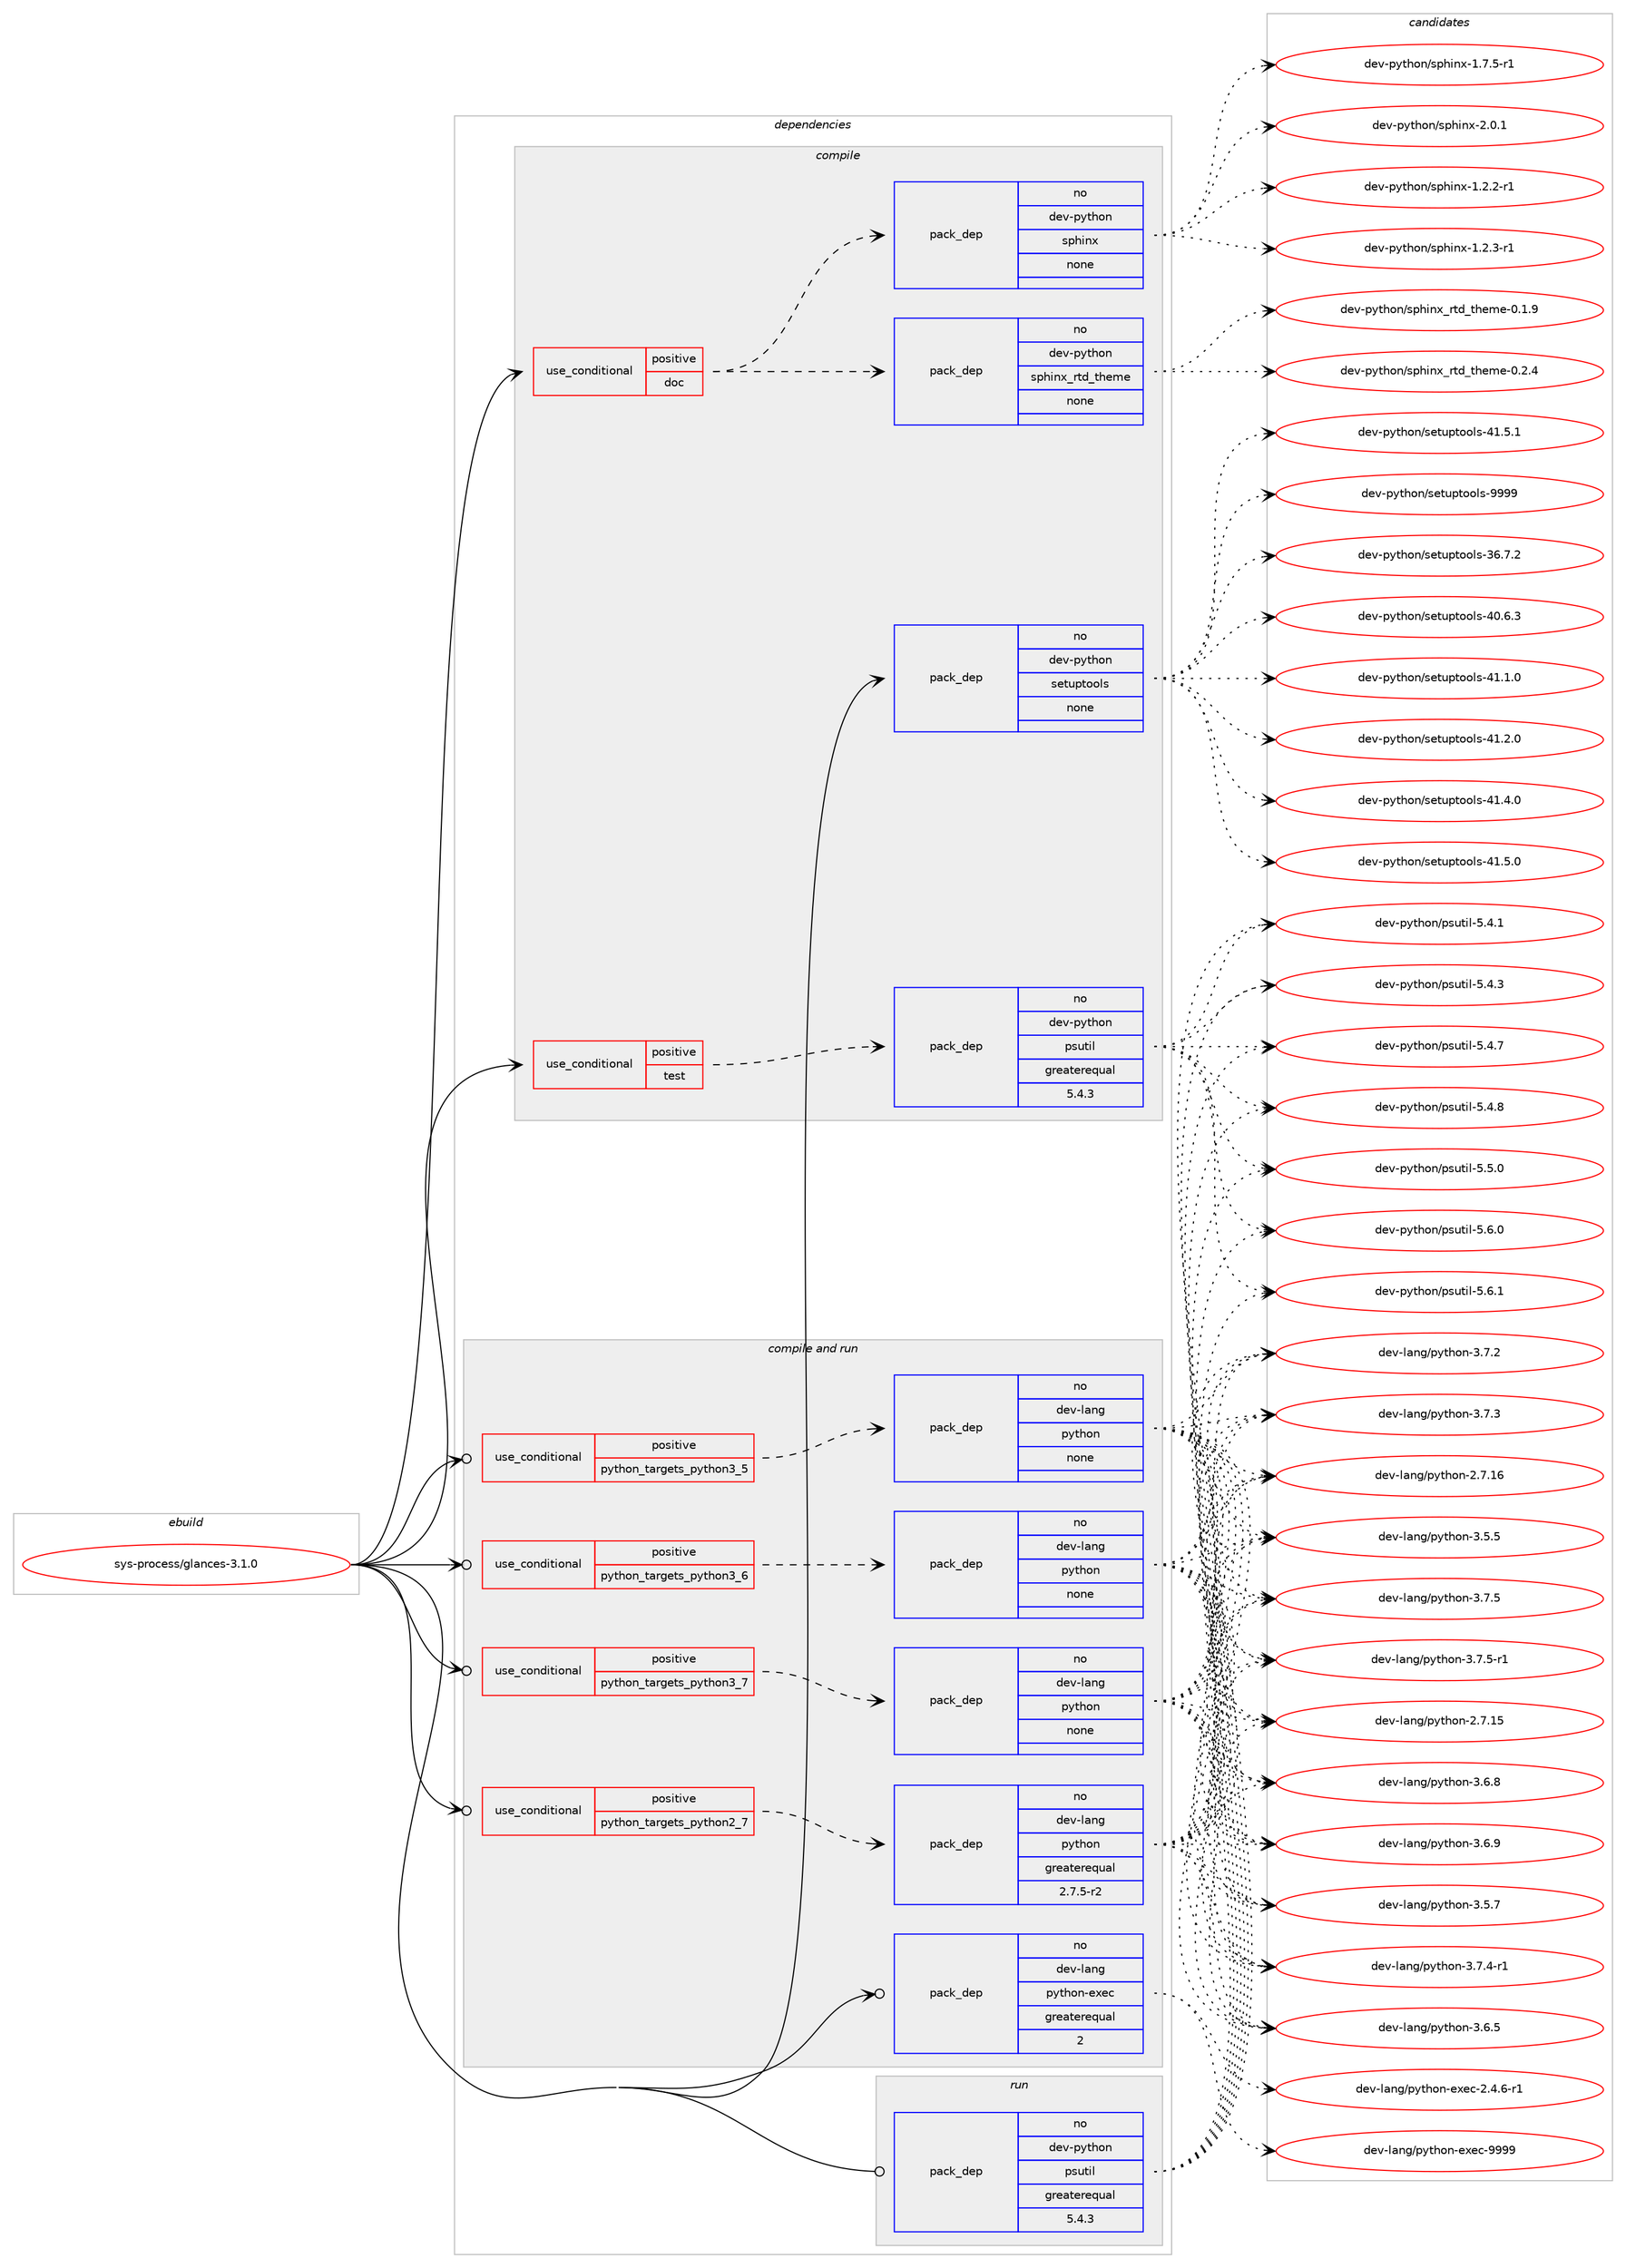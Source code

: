 digraph prolog {

# *************
# Graph options
# *************

newrank=true;
concentrate=true;
compound=true;
graph [rankdir=LR,fontname=Helvetica,fontsize=10,ranksep=1.5];#, ranksep=2.5, nodesep=0.2];
edge  [arrowhead=vee];
node  [fontname=Helvetica,fontsize=10];

# **********
# The ebuild
# **********

subgraph cluster_leftcol {
color=gray;
rank=same;
label=<<i>ebuild</i>>;
id [label="sys-process/glances-3.1.0", color=red, width=4, href="../sys-process/glances-3.1.0.svg"];
}

# ****************
# The dependencies
# ****************

subgraph cluster_midcol {
color=gray;
label=<<i>dependencies</i>>;
subgraph cluster_compile {
fillcolor="#eeeeee";
style=filled;
label=<<i>compile</i>>;
subgraph cond216256 {
dependency899754 [label=<<TABLE BORDER="0" CELLBORDER="1" CELLSPACING="0" CELLPADDING="4"><TR><TD ROWSPAN="3" CELLPADDING="10">use_conditional</TD></TR><TR><TD>positive</TD></TR><TR><TD>doc</TD></TR></TABLE>>, shape=none, color=red];
subgraph pack667660 {
dependency899755 [label=<<TABLE BORDER="0" CELLBORDER="1" CELLSPACING="0" CELLPADDING="4" WIDTH="220"><TR><TD ROWSPAN="6" CELLPADDING="30">pack_dep</TD></TR><TR><TD WIDTH="110">no</TD></TR><TR><TD>dev-python</TD></TR><TR><TD>sphinx</TD></TR><TR><TD>none</TD></TR><TR><TD></TD></TR></TABLE>>, shape=none, color=blue];
}
dependency899754:e -> dependency899755:w [weight=20,style="dashed",arrowhead="vee"];
subgraph pack667661 {
dependency899756 [label=<<TABLE BORDER="0" CELLBORDER="1" CELLSPACING="0" CELLPADDING="4" WIDTH="220"><TR><TD ROWSPAN="6" CELLPADDING="30">pack_dep</TD></TR><TR><TD WIDTH="110">no</TD></TR><TR><TD>dev-python</TD></TR><TR><TD>sphinx_rtd_theme</TD></TR><TR><TD>none</TD></TR><TR><TD></TD></TR></TABLE>>, shape=none, color=blue];
}
dependency899754:e -> dependency899756:w [weight=20,style="dashed",arrowhead="vee"];
}
id:e -> dependency899754:w [weight=20,style="solid",arrowhead="vee"];
subgraph cond216257 {
dependency899757 [label=<<TABLE BORDER="0" CELLBORDER="1" CELLSPACING="0" CELLPADDING="4"><TR><TD ROWSPAN="3" CELLPADDING="10">use_conditional</TD></TR><TR><TD>positive</TD></TR><TR><TD>test</TD></TR></TABLE>>, shape=none, color=red];
subgraph pack667662 {
dependency899758 [label=<<TABLE BORDER="0" CELLBORDER="1" CELLSPACING="0" CELLPADDING="4" WIDTH="220"><TR><TD ROWSPAN="6" CELLPADDING="30">pack_dep</TD></TR><TR><TD WIDTH="110">no</TD></TR><TR><TD>dev-python</TD></TR><TR><TD>psutil</TD></TR><TR><TD>greaterequal</TD></TR><TR><TD>5.4.3</TD></TR></TABLE>>, shape=none, color=blue];
}
dependency899757:e -> dependency899758:w [weight=20,style="dashed",arrowhead="vee"];
}
id:e -> dependency899757:w [weight=20,style="solid",arrowhead="vee"];
subgraph pack667663 {
dependency899759 [label=<<TABLE BORDER="0" CELLBORDER="1" CELLSPACING="0" CELLPADDING="4" WIDTH="220"><TR><TD ROWSPAN="6" CELLPADDING="30">pack_dep</TD></TR><TR><TD WIDTH="110">no</TD></TR><TR><TD>dev-python</TD></TR><TR><TD>setuptools</TD></TR><TR><TD>none</TD></TR><TR><TD></TD></TR></TABLE>>, shape=none, color=blue];
}
id:e -> dependency899759:w [weight=20,style="solid",arrowhead="vee"];
}
subgraph cluster_compileandrun {
fillcolor="#eeeeee";
style=filled;
label=<<i>compile and run</i>>;
subgraph cond216258 {
dependency899760 [label=<<TABLE BORDER="0" CELLBORDER="1" CELLSPACING="0" CELLPADDING="4"><TR><TD ROWSPAN="3" CELLPADDING="10">use_conditional</TD></TR><TR><TD>positive</TD></TR><TR><TD>python_targets_python2_7</TD></TR></TABLE>>, shape=none, color=red];
subgraph pack667664 {
dependency899761 [label=<<TABLE BORDER="0" CELLBORDER="1" CELLSPACING="0" CELLPADDING="4" WIDTH="220"><TR><TD ROWSPAN="6" CELLPADDING="30">pack_dep</TD></TR><TR><TD WIDTH="110">no</TD></TR><TR><TD>dev-lang</TD></TR><TR><TD>python</TD></TR><TR><TD>greaterequal</TD></TR><TR><TD>2.7.5-r2</TD></TR></TABLE>>, shape=none, color=blue];
}
dependency899760:e -> dependency899761:w [weight=20,style="dashed",arrowhead="vee"];
}
id:e -> dependency899760:w [weight=20,style="solid",arrowhead="odotvee"];
subgraph cond216259 {
dependency899762 [label=<<TABLE BORDER="0" CELLBORDER="1" CELLSPACING="0" CELLPADDING="4"><TR><TD ROWSPAN="3" CELLPADDING="10">use_conditional</TD></TR><TR><TD>positive</TD></TR><TR><TD>python_targets_python3_5</TD></TR></TABLE>>, shape=none, color=red];
subgraph pack667665 {
dependency899763 [label=<<TABLE BORDER="0" CELLBORDER="1" CELLSPACING="0" CELLPADDING="4" WIDTH="220"><TR><TD ROWSPAN="6" CELLPADDING="30">pack_dep</TD></TR><TR><TD WIDTH="110">no</TD></TR><TR><TD>dev-lang</TD></TR><TR><TD>python</TD></TR><TR><TD>none</TD></TR><TR><TD></TD></TR></TABLE>>, shape=none, color=blue];
}
dependency899762:e -> dependency899763:w [weight=20,style="dashed",arrowhead="vee"];
}
id:e -> dependency899762:w [weight=20,style="solid",arrowhead="odotvee"];
subgraph cond216260 {
dependency899764 [label=<<TABLE BORDER="0" CELLBORDER="1" CELLSPACING="0" CELLPADDING="4"><TR><TD ROWSPAN="3" CELLPADDING="10">use_conditional</TD></TR><TR><TD>positive</TD></TR><TR><TD>python_targets_python3_6</TD></TR></TABLE>>, shape=none, color=red];
subgraph pack667666 {
dependency899765 [label=<<TABLE BORDER="0" CELLBORDER="1" CELLSPACING="0" CELLPADDING="4" WIDTH="220"><TR><TD ROWSPAN="6" CELLPADDING="30">pack_dep</TD></TR><TR><TD WIDTH="110">no</TD></TR><TR><TD>dev-lang</TD></TR><TR><TD>python</TD></TR><TR><TD>none</TD></TR><TR><TD></TD></TR></TABLE>>, shape=none, color=blue];
}
dependency899764:e -> dependency899765:w [weight=20,style="dashed",arrowhead="vee"];
}
id:e -> dependency899764:w [weight=20,style="solid",arrowhead="odotvee"];
subgraph cond216261 {
dependency899766 [label=<<TABLE BORDER="0" CELLBORDER="1" CELLSPACING="0" CELLPADDING="4"><TR><TD ROWSPAN="3" CELLPADDING="10">use_conditional</TD></TR><TR><TD>positive</TD></TR><TR><TD>python_targets_python3_7</TD></TR></TABLE>>, shape=none, color=red];
subgraph pack667667 {
dependency899767 [label=<<TABLE BORDER="0" CELLBORDER="1" CELLSPACING="0" CELLPADDING="4" WIDTH="220"><TR><TD ROWSPAN="6" CELLPADDING="30">pack_dep</TD></TR><TR><TD WIDTH="110">no</TD></TR><TR><TD>dev-lang</TD></TR><TR><TD>python</TD></TR><TR><TD>none</TD></TR><TR><TD></TD></TR></TABLE>>, shape=none, color=blue];
}
dependency899766:e -> dependency899767:w [weight=20,style="dashed",arrowhead="vee"];
}
id:e -> dependency899766:w [weight=20,style="solid",arrowhead="odotvee"];
subgraph pack667668 {
dependency899768 [label=<<TABLE BORDER="0" CELLBORDER="1" CELLSPACING="0" CELLPADDING="4" WIDTH="220"><TR><TD ROWSPAN="6" CELLPADDING="30">pack_dep</TD></TR><TR><TD WIDTH="110">no</TD></TR><TR><TD>dev-lang</TD></TR><TR><TD>python-exec</TD></TR><TR><TD>greaterequal</TD></TR><TR><TD>2</TD></TR></TABLE>>, shape=none, color=blue];
}
id:e -> dependency899768:w [weight=20,style="solid",arrowhead="odotvee"];
}
subgraph cluster_run {
fillcolor="#eeeeee";
style=filled;
label=<<i>run</i>>;
subgraph pack667669 {
dependency899769 [label=<<TABLE BORDER="0" CELLBORDER="1" CELLSPACING="0" CELLPADDING="4" WIDTH="220"><TR><TD ROWSPAN="6" CELLPADDING="30">pack_dep</TD></TR><TR><TD WIDTH="110">no</TD></TR><TR><TD>dev-python</TD></TR><TR><TD>psutil</TD></TR><TR><TD>greaterequal</TD></TR><TR><TD>5.4.3</TD></TR></TABLE>>, shape=none, color=blue];
}
id:e -> dependency899769:w [weight=20,style="solid",arrowhead="odot"];
}
}

# **************
# The candidates
# **************

subgraph cluster_choices {
rank=same;
color=gray;
label=<<i>candidates</i>>;

subgraph choice667660 {
color=black;
nodesep=1;
choice10010111845112121116104111110471151121041051101204549465046504511449 [label="dev-python/sphinx-1.2.2-r1", color=red, width=4,href="../dev-python/sphinx-1.2.2-r1.svg"];
choice10010111845112121116104111110471151121041051101204549465046514511449 [label="dev-python/sphinx-1.2.3-r1", color=red, width=4,href="../dev-python/sphinx-1.2.3-r1.svg"];
choice10010111845112121116104111110471151121041051101204549465546534511449 [label="dev-python/sphinx-1.7.5-r1", color=red, width=4,href="../dev-python/sphinx-1.7.5-r1.svg"];
choice1001011184511212111610411111047115112104105110120455046484649 [label="dev-python/sphinx-2.0.1", color=red, width=4,href="../dev-python/sphinx-2.0.1.svg"];
dependency899755:e -> choice10010111845112121116104111110471151121041051101204549465046504511449:w [style=dotted,weight="100"];
dependency899755:e -> choice10010111845112121116104111110471151121041051101204549465046514511449:w [style=dotted,weight="100"];
dependency899755:e -> choice10010111845112121116104111110471151121041051101204549465546534511449:w [style=dotted,weight="100"];
dependency899755:e -> choice1001011184511212111610411111047115112104105110120455046484649:w [style=dotted,weight="100"];
}
subgraph choice667661 {
color=black;
nodesep=1;
choice10010111845112121116104111110471151121041051101209511411610095116104101109101454846494657 [label="dev-python/sphinx_rtd_theme-0.1.9", color=red, width=4,href="../dev-python/sphinx_rtd_theme-0.1.9.svg"];
choice10010111845112121116104111110471151121041051101209511411610095116104101109101454846504652 [label="dev-python/sphinx_rtd_theme-0.2.4", color=red, width=4,href="../dev-python/sphinx_rtd_theme-0.2.4.svg"];
dependency899756:e -> choice10010111845112121116104111110471151121041051101209511411610095116104101109101454846494657:w [style=dotted,weight="100"];
dependency899756:e -> choice10010111845112121116104111110471151121041051101209511411610095116104101109101454846504652:w [style=dotted,weight="100"];
}
subgraph choice667662 {
color=black;
nodesep=1;
choice1001011184511212111610411111047112115117116105108455346524649 [label="dev-python/psutil-5.4.1", color=red, width=4,href="../dev-python/psutil-5.4.1.svg"];
choice1001011184511212111610411111047112115117116105108455346524651 [label="dev-python/psutil-5.4.3", color=red, width=4,href="../dev-python/psutil-5.4.3.svg"];
choice1001011184511212111610411111047112115117116105108455346524655 [label="dev-python/psutil-5.4.7", color=red, width=4,href="../dev-python/psutil-5.4.7.svg"];
choice1001011184511212111610411111047112115117116105108455346524656 [label="dev-python/psutil-5.4.8", color=red, width=4,href="../dev-python/psutil-5.4.8.svg"];
choice1001011184511212111610411111047112115117116105108455346534648 [label="dev-python/psutil-5.5.0", color=red, width=4,href="../dev-python/psutil-5.5.0.svg"];
choice1001011184511212111610411111047112115117116105108455346544648 [label="dev-python/psutil-5.6.0", color=red, width=4,href="../dev-python/psutil-5.6.0.svg"];
choice1001011184511212111610411111047112115117116105108455346544649 [label="dev-python/psutil-5.6.1", color=red, width=4,href="../dev-python/psutil-5.6.1.svg"];
dependency899758:e -> choice1001011184511212111610411111047112115117116105108455346524649:w [style=dotted,weight="100"];
dependency899758:e -> choice1001011184511212111610411111047112115117116105108455346524651:w [style=dotted,weight="100"];
dependency899758:e -> choice1001011184511212111610411111047112115117116105108455346524655:w [style=dotted,weight="100"];
dependency899758:e -> choice1001011184511212111610411111047112115117116105108455346524656:w [style=dotted,weight="100"];
dependency899758:e -> choice1001011184511212111610411111047112115117116105108455346534648:w [style=dotted,weight="100"];
dependency899758:e -> choice1001011184511212111610411111047112115117116105108455346544648:w [style=dotted,weight="100"];
dependency899758:e -> choice1001011184511212111610411111047112115117116105108455346544649:w [style=dotted,weight="100"];
}
subgraph choice667663 {
color=black;
nodesep=1;
choice100101118451121211161041111104711510111611711211611111110811545515446554650 [label="dev-python/setuptools-36.7.2", color=red, width=4,href="../dev-python/setuptools-36.7.2.svg"];
choice100101118451121211161041111104711510111611711211611111110811545524846544651 [label="dev-python/setuptools-40.6.3", color=red, width=4,href="../dev-python/setuptools-40.6.3.svg"];
choice100101118451121211161041111104711510111611711211611111110811545524946494648 [label="dev-python/setuptools-41.1.0", color=red, width=4,href="../dev-python/setuptools-41.1.0.svg"];
choice100101118451121211161041111104711510111611711211611111110811545524946504648 [label="dev-python/setuptools-41.2.0", color=red, width=4,href="../dev-python/setuptools-41.2.0.svg"];
choice100101118451121211161041111104711510111611711211611111110811545524946524648 [label="dev-python/setuptools-41.4.0", color=red, width=4,href="../dev-python/setuptools-41.4.0.svg"];
choice100101118451121211161041111104711510111611711211611111110811545524946534648 [label="dev-python/setuptools-41.5.0", color=red, width=4,href="../dev-python/setuptools-41.5.0.svg"];
choice100101118451121211161041111104711510111611711211611111110811545524946534649 [label="dev-python/setuptools-41.5.1", color=red, width=4,href="../dev-python/setuptools-41.5.1.svg"];
choice10010111845112121116104111110471151011161171121161111111081154557575757 [label="dev-python/setuptools-9999", color=red, width=4,href="../dev-python/setuptools-9999.svg"];
dependency899759:e -> choice100101118451121211161041111104711510111611711211611111110811545515446554650:w [style=dotted,weight="100"];
dependency899759:e -> choice100101118451121211161041111104711510111611711211611111110811545524846544651:w [style=dotted,weight="100"];
dependency899759:e -> choice100101118451121211161041111104711510111611711211611111110811545524946494648:w [style=dotted,weight="100"];
dependency899759:e -> choice100101118451121211161041111104711510111611711211611111110811545524946504648:w [style=dotted,weight="100"];
dependency899759:e -> choice100101118451121211161041111104711510111611711211611111110811545524946524648:w [style=dotted,weight="100"];
dependency899759:e -> choice100101118451121211161041111104711510111611711211611111110811545524946534648:w [style=dotted,weight="100"];
dependency899759:e -> choice100101118451121211161041111104711510111611711211611111110811545524946534649:w [style=dotted,weight="100"];
dependency899759:e -> choice10010111845112121116104111110471151011161171121161111111081154557575757:w [style=dotted,weight="100"];
}
subgraph choice667664 {
color=black;
nodesep=1;
choice10010111845108971101034711212111610411111045504655464953 [label="dev-lang/python-2.7.15", color=red, width=4,href="../dev-lang/python-2.7.15.svg"];
choice10010111845108971101034711212111610411111045504655464954 [label="dev-lang/python-2.7.16", color=red, width=4,href="../dev-lang/python-2.7.16.svg"];
choice100101118451089711010347112121116104111110455146534653 [label="dev-lang/python-3.5.5", color=red, width=4,href="../dev-lang/python-3.5.5.svg"];
choice100101118451089711010347112121116104111110455146534655 [label="dev-lang/python-3.5.7", color=red, width=4,href="../dev-lang/python-3.5.7.svg"];
choice100101118451089711010347112121116104111110455146544653 [label="dev-lang/python-3.6.5", color=red, width=4,href="../dev-lang/python-3.6.5.svg"];
choice100101118451089711010347112121116104111110455146544656 [label="dev-lang/python-3.6.8", color=red, width=4,href="../dev-lang/python-3.6.8.svg"];
choice100101118451089711010347112121116104111110455146544657 [label="dev-lang/python-3.6.9", color=red, width=4,href="../dev-lang/python-3.6.9.svg"];
choice100101118451089711010347112121116104111110455146554650 [label="dev-lang/python-3.7.2", color=red, width=4,href="../dev-lang/python-3.7.2.svg"];
choice100101118451089711010347112121116104111110455146554651 [label="dev-lang/python-3.7.3", color=red, width=4,href="../dev-lang/python-3.7.3.svg"];
choice1001011184510897110103471121211161041111104551465546524511449 [label="dev-lang/python-3.7.4-r1", color=red, width=4,href="../dev-lang/python-3.7.4-r1.svg"];
choice100101118451089711010347112121116104111110455146554653 [label="dev-lang/python-3.7.5", color=red, width=4,href="../dev-lang/python-3.7.5.svg"];
choice1001011184510897110103471121211161041111104551465546534511449 [label="dev-lang/python-3.7.5-r1", color=red, width=4,href="../dev-lang/python-3.7.5-r1.svg"];
dependency899761:e -> choice10010111845108971101034711212111610411111045504655464953:w [style=dotted,weight="100"];
dependency899761:e -> choice10010111845108971101034711212111610411111045504655464954:w [style=dotted,weight="100"];
dependency899761:e -> choice100101118451089711010347112121116104111110455146534653:w [style=dotted,weight="100"];
dependency899761:e -> choice100101118451089711010347112121116104111110455146534655:w [style=dotted,weight="100"];
dependency899761:e -> choice100101118451089711010347112121116104111110455146544653:w [style=dotted,weight="100"];
dependency899761:e -> choice100101118451089711010347112121116104111110455146544656:w [style=dotted,weight="100"];
dependency899761:e -> choice100101118451089711010347112121116104111110455146544657:w [style=dotted,weight="100"];
dependency899761:e -> choice100101118451089711010347112121116104111110455146554650:w [style=dotted,weight="100"];
dependency899761:e -> choice100101118451089711010347112121116104111110455146554651:w [style=dotted,weight="100"];
dependency899761:e -> choice1001011184510897110103471121211161041111104551465546524511449:w [style=dotted,weight="100"];
dependency899761:e -> choice100101118451089711010347112121116104111110455146554653:w [style=dotted,weight="100"];
dependency899761:e -> choice1001011184510897110103471121211161041111104551465546534511449:w [style=dotted,weight="100"];
}
subgraph choice667665 {
color=black;
nodesep=1;
choice10010111845108971101034711212111610411111045504655464953 [label="dev-lang/python-2.7.15", color=red, width=4,href="../dev-lang/python-2.7.15.svg"];
choice10010111845108971101034711212111610411111045504655464954 [label="dev-lang/python-2.7.16", color=red, width=4,href="../dev-lang/python-2.7.16.svg"];
choice100101118451089711010347112121116104111110455146534653 [label="dev-lang/python-3.5.5", color=red, width=4,href="../dev-lang/python-3.5.5.svg"];
choice100101118451089711010347112121116104111110455146534655 [label="dev-lang/python-3.5.7", color=red, width=4,href="../dev-lang/python-3.5.7.svg"];
choice100101118451089711010347112121116104111110455146544653 [label="dev-lang/python-3.6.5", color=red, width=4,href="../dev-lang/python-3.6.5.svg"];
choice100101118451089711010347112121116104111110455146544656 [label="dev-lang/python-3.6.8", color=red, width=4,href="../dev-lang/python-3.6.8.svg"];
choice100101118451089711010347112121116104111110455146544657 [label="dev-lang/python-3.6.9", color=red, width=4,href="../dev-lang/python-3.6.9.svg"];
choice100101118451089711010347112121116104111110455146554650 [label="dev-lang/python-3.7.2", color=red, width=4,href="../dev-lang/python-3.7.2.svg"];
choice100101118451089711010347112121116104111110455146554651 [label="dev-lang/python-3.7.3", color=red, width=4,href="../dev-lang/python-3.7.3.svg"];
choice1001011184510897110103471121211161041111104551465546524511449 [label="dev-lang/python-3.7.4-r1", color=red, width=4,href="../dev-lang/python-3.7.4-r1.svg"];
choice100101118451089711010347112121116104111110455146554653 [label="dev-lang/python-3.7.5", color=red, width=4,href="../dev-lang/python-3.7.5.svg"];
choice1001011184510897110103471121211161041111104551465546534511449 [label="dev-lang/python-3.7.5-r1", color=red, width=4,href="../dev-lang/python-3.7.5-r1.svg"];
dependency899763:e -> choice10010111845108971101034711212111610411111045504655464953:w [style=dotted,weight="100"];
dependency899763:e -> choice10010111845108971101034711212111610411111045504655464954:w [style=dotted,weight="100"];
dependency899763:e -> choice100101118451089711010347112121116104111110455146534653:w [style=dotted,weight="100"];
dependency899763:e -> choice100101118451089711010347112121116104111110455146534655:w [style=dotted,weight="100"];
dependency899763:e -> choice100101118451089711010347112121116104111110455146544653:w [style=dotted,weight="100"];
dependency899763:e -> choice100101118451089711010347112121116104111110455146544656:w [style=dotted,weight="100"];
dependency899763:e -> choice100101118451089711010347112121116104111110455146544657:w [style=dotted,weight="100"];
dependency899763:e -> choice100101118451089711010347112121116104111110455146554650:w [style=dotted,weight="100"];
dependency899763:e -> choice100101118451089711010347112121116104111110455146554651:w [style=dotted,weight="100"];
dependency899763:e -> choice1001011184510897110103471121211161041111104551465546524511449:w [style=dotted,weight="100"];
dependency899763:e -> choice100101118451089711010347112121116104111110455146554653:w [style=dotted,weight="100"];
dependency899763:e -> choice1001011184510897110103471121211161041111104551465546534511449:w [style=dotted,weight="100"];
}
subgraph choice667666 {
color=black;
nodesep=1;
choice10010111845108971101034711212111610411111045504655464953 [label="dev-lang/python-2.7.15", color=red, width=4,href="../dev-lang/python-2.7.15.svg"];
choice10010111845108971101034711212111610411111045504655464954 [label="dev-lang/python-2.7.16", color=red, width=4,href="../dev-lang/python-2.7.16.svg"];
choice100101118451089711010347112121116104111110455146534653 [label="dev-lang/python-3.5.5", color=red, width=4,href="../dev-lang/python-3.5.5.svg"];
choice100101118451089711010347112121116104111110455146534655 [label="dev-lang/python-3.5.7", color=red, width=4,href="../dev-lang/python-3.5.7.svg"];
choice100101118451089711010347112121116104111110455146544653 [label="dev-lang/python-3.6.5", color=red, width=4,href="../dev-lang/python-3.6.5.svg"];
choice100101118451089711010347112121116104111110455146544656 [label="dev-lang/python-3.6.8", color=red, width=4,href="../dev-lang/python-3.6.8.svg"];
choice100101118451089711010347112121116104111110455146544657 [label="dev-lang/python-3.6.9", color=red, width=4,href="../dev-lang/python-3.6.9.svg"];
choice100101118451089711010347112121116104111110455146554650 [label="dev-lang/python-3.7.2", color=red, width=4,href="../dev-lang/python-3.7.2.svg"];
choice100101118451089711010347112121116104111110455146554651 [label="dev-lang/python-3.7.3", color=red, width=4,href="../dev-lang/python-3.7.3.svg"];
choice1001011184510897110103471121211161041111104551465546524511449 [label="dev-lang/python-3.7.4-r1", color=red, width=4,href="../dev-lang/python-3.7.4-r1.svg"];
choice100101118451089711010347112121116104111110455146554653 [label="dev-lang/python-3.7.5", color=red, width=4,href="../dev-lang/python-3.7.5.svg"];
choice1001011184510897110103471121211161041111104551465546534511449 [label="dev-lang/python-3.7.5-r1", color=red, width=4,href="../dev-lang/python-3.7.5-r1.svg"];
dependency899765:e -> choice10010111845108971101034711212111610411111045504655464953:w [style=dotted,weight="100"];
dependency899765:e -> choice10010111845108971101034711212111610411111045504655464954:w [style=dotted,weight="100"];
dependency899765:e -> choice100101118451089711010347112121116104111110455146534653:w [style=dotted,weight="100"];
dependency899765:e -> choice100101118451089711010347112121116104111110455146534655:w [style=dotted,weight="100"];
dependency899765:e -> choice100101118451089711010347112121116104111110455146544653:w [style=dotted,weight="100"];
dependency899765:e -> choice100101118451089711010347112121116104111110455146544656:w [style=dotted,weight="100"];
dependency899765:e -> choice100101118451089711010347112121116104111110455146544657:w [style=dotted,weight="100"];
dependency899765:e -> choice100101118451089711010347112121116104111110455146554650:w [style=dotted,weight="100"];
dependency899765:e -> choice100101118451089711010347112121116104111110455146554651:w [style=dotted,weight="100"];
dependency899765:e -> choice1001011184510897110103471121211161041111104551465546524511449:w [style=dotted,weight="100"];
dependency899765:e -> choice100101118451089711010347112121116104111110455146554653:w [style=dotted,weight="100"];
dependency899765:e -> choice1001011184510897110103471121211161041111104551465546534511449:w [style=dotted,weight="100"];
}
subgraph choice667667 {
color=black;
nodesep=1;
choice10010111845108971101034711212111610411111045504655464953 [label="dev-lang/python-2.7.15", color=red, width=4,href="../dev-lang/python-2.7.15.svg"];
choice10010111845108971101034711212111610411111045504655464954 [label="dev-lang/python-2.7.16", color=red, width=4,href="../dev-lang/python-2.7.16.svg"];
choice100101118451089711010347112121116104111110455146534653 [label="dev-lang/python-3.5.5", color=red, width=4,href="../dev-lang/python-3.5.5.svg"];
choice100101118451089711010347112121116104111110455146534655 [label="dev-lang/python-3.5.7", color=red, width=4,href="../dev-lang/python-3.5.7.svg"];
choice100101118451089711010347112121116104111110455146544653 [label="dev-lang/python-3.6.5", color=red, width=4,href="../dev-lang/python-3.6.5.svg"];
choice100101118451089711010347112121116104111110455146544656 [label="dev-lang/python-3.6.8", color=red, width=4,href="../dev-lang/python-3.6.8.svg"];
choice100101118451089711010347112121116104111110455146544657 [label="dev-lang/python-3.6.9", color=red, width=4,href="../dev-lang/python-3.6.9.svg"];
choice100101118451089711010347112121116104111110455146554650 [label="dev-lang/python-3.7.2", color=red, width=4,href="../dev-lang/python-3.7.2.svg"];
choice100101118451089711010347112121116104111110455146554651 [label="dev-lang/python-3.7.3", color=red, width=4,href="../dev-lang/python-3.7.3.svg"];
choice1001011184510897110103471121211161041111104551465546524511449 [label="dev-lang/python-3.7.4-r1", color=red, width=4,href="../dev-lang/python-3.7.4-r1.svg"];
choice100101118451089711010347112121116104111110455146554653 [label="dev-lang/python-3.7.5", color=red, width=4,href="../dev-lang/python-3.7.5.svg"];
choice1001011184510897110103471121211161041111104551465546534511449 [label="dev-lang/python-3.7.5-r1", color=red, width=4,href="../dev-lang/python-3.7.5-r1.svg"];
dependency899767:e -> choice10010111845108971101034711212111610411111045504655464953:w [style=dotted,weight="100"];
dependency899767:e -> choice10010111845108971101034711212111610411111045504655464954:w [style=dotted,weight="100"];
dependency899767:e -> choice100101118451089711010347112121116104111110455146534653:w [style=dotted,weight="100"];
dependency899767:e -> choice100101118451089711010347112121116104111110455146534655:w [style=dotted,weight="100"];
dependency899767:e -> choice100101118451089711010347112121116104111110455146544653:w [style=dotted,weight="100"];
dependency899767:e -> choice100101118451089711010347112121116104111110455146544656:w [style=dotted,weight="100"];
dependency899767:e -> choice100101118451089711010347112121116104111110455146544657:w [style=dotted,weight="100"];
dependency899767:e -> choice100101118451089711010347112121116104111110455146554650:w [style=dotted,weight="100"];
dependency899767:e -> choice100101118451089711010347112121116104111110455146554651:w [style=dotted,weight="100"];
dependency899767:e -> choice1001011184510897110103471121211161041111104551465546524511449:w [style=dotted,weight="100"];
dependency899767:e -> choice100101118451089711010347112121116104111110455146554653:w [style=dotted,weight="100"];
dependency899767:e -> choice1001011184510897110103471121211161041111104551465546534511449:w [style=dotted,weight="100"];
}
subgraph choice667668 {
color=black;
nodesep=1;
choice10010111845108971101034711212111610411111045101120101994550465246544511449 [label="dev-lang/python-exec-2.4.6-r1", color=red, width=4,href="../dev-lang/python-exec-2.4.6-r1.svg"];
choice10010111845108971101034711212111610411111045101120101994557575757 [label="dev-lang/python-exec-9999", color=red, width=4,href="../dev-lang/python-exec-9999.svg"];
dependency899768:e -> choice10010111845108971101034711212111610411111045101120101994550465246544511449:w [style=dotted,weight="100"];
dependency899768:e -> choice10010111845108971101034711212111610411111045101120101994557575757:w [style=dotted,weight="100"];
}
subgraph choice667669 {
color=black;
nodesep=1;
choice1001011184511212111610411111047112115117116105108455346524649 [label="dev-python/psutil-5.4.1", color=red, width=4,href="../dev-python/psutil-5.4.1.svg"];
choice1001011184511212111610411111047112115117116105108455346524651 [label="dev-python/psutil-5.4.3", color=red, width=4,href="../dev-python/psutil-5.4.3.svg"];
choice1001011184511212111610411111047112115117116105108455346524655 [label="dev-python/psutil-5.4.7", color=red, width=4,href="../dev-python/psutil-5.4.7.svg"];
choice1001011184511212111610411111047112115117116105108455346524656 [label="dev-python/psutil-5.4.8", color=red, width=4,href="../dev-python/psutil-5.4.8.svg"];
choice1001011184511212111610411111047112115117116105108455346534648 [label="dev-python/psutil-5.5.0", color=red, width=4,href="../dev-python/psutil-5.5.0.svg"];
choice1001011184511212111610411111047112115117116105108455346544648 [label="dev-python/psutil-5.6.0", color=red, width=4,href="../dev-python/psutil-5.6.0.svg"];
choice1001011184511212111610411111047112115117116105108455346544649 [label="dev-python/psutil-5.6.1", color=red, width=4,href="../dev-python/psutil-5.6.1.svg"];
dependency899769:e -> choice1001011184511212111610411111047112115117116105108455346524649:w [style=dotted,weight="100"];
dependency899769:e -> choice1001011184511212111610411111047112115117116105108455346524651:w [style=dotted,weight="100"];
dependency899769:e -> choice1001011184511212111610411111047112115117116105108455346524655:w [style=dotted,weight="100"];
dependency899769:e -> choice1001011184511212111610411111047112115117116105108455346524656:w [style=dotted,weight="100"];
dependency899769:e -> choice1001011184511212111610411111047112115117116105108455346534648:w [style=dotted,weight="100"];
dependency899769:e -> choice1001011184511212111610411111047112115117116105108455346544648:w [style=dotted,weight="100"];
dependency899769:e -> choice1001011184511212111610411111047112115117116105108455346544649:w [style=dotted,weight="100"];
}
}

}
